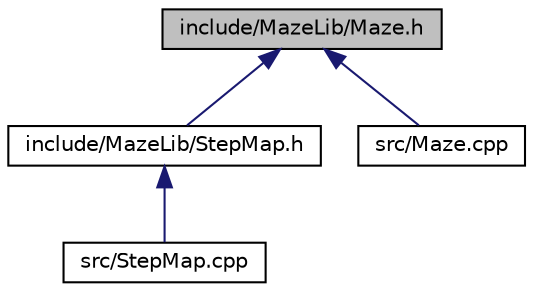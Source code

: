 digraph "include/MazeLib/Maze.h"
{
 // LATEX_PDF_SIZE
  edge [fontname="Helvetica",fontsize="10",labelfontname="Helvetica",labelfontsize="10"];
  node [fontname="Helvetica",fontsize="10",shape=record];
  Node1 [label="include/MazeLib/Maze.h",height=0.2,width=0.4,color="black", fillcolor="grey75", style="filled", fontcolor="black",tooltip="マイクロマウスの迷路を扱うクラスを定義"];
  Node1 -> Node2 [dir="back",color="midnightblue",fontsize="10",style="solid",fontname="Helvetica"];
  Node2 [label="include/MazeLib/StepMap.h",height=0.2,width=0.4,color="black", fillcolor="white", style="filled",URL="$da/d12/StepMap_8h.html",tooltip="マイクロマウスの迷路の区画ベースのステップマップを扱うクラスを定義"];
  Node2 -> Node3 [dir="back",color="midnightblue",fontsize="10",style="solid",fontname="Helvetica"];
  Node3 [label="src/StepMap.cpp",height=0.2,width=0.4,color="black", fillcolor="white", style="filled",URL="$d5/d9e/StepMap_8cpp.html",tooltip="マイクロマウスの迷路のステップマップを扱うクラス"];
  Node1 -> Node4 [dir="back",color="midnightblue",fontsize="10",style="solid",fontname="Helvetica"];
  Node4 [label="src/Maze.cpp",height=0.2,width=0.4,color="black", fillcolor="white", style="filled",URL="$dd/d66/Maze_8cpp.html",tooltip="マイクロマウスの迷路クラスを定義"];
}
